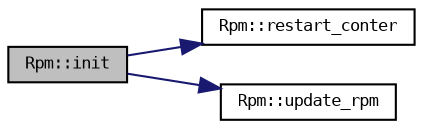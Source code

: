 digraph "Rpm::init"
{
 // LATEX_PDF_SIZE
  bgcolor="transparent";
  edge [fontname="DejaVuSansMono",fontsize="8",labelfontname="DejaVuSansMono",labelfontsize="8"];
  node [fontname="DejaVuSansMono",fontsize="8",shape=record];
  rankdir="LR";
  Node1 [label="Rpm::init",height=0.2,width=0.4,color="black", fillcolor="grey75", style="filled", fontcolor="black",tooltip=" "];
  Node1 -> Node2 [color="midnightblue",fontsize="8",style="solid",fontname="DejaVuSansMono"];
  Node2 [label="Rpm::restart_conter",height=0.2,width=0.4,color="black",URL="$classRpm.html#a940dfab8b4369e418b8afc1627d74d2b",tooltip=" "];
  Node1 -> Node3 [color="midnightblue",fontsize="8",style="solid",fontname="DejaVuSansMono"];
  Node3 [label="Rpm::update_rpm",height=0.2,width=0.4,color="black",URL="$classRpm.html#acdcf8286b888e4ffd0aa41d1f37c5b15",tooltip=" "];
}
